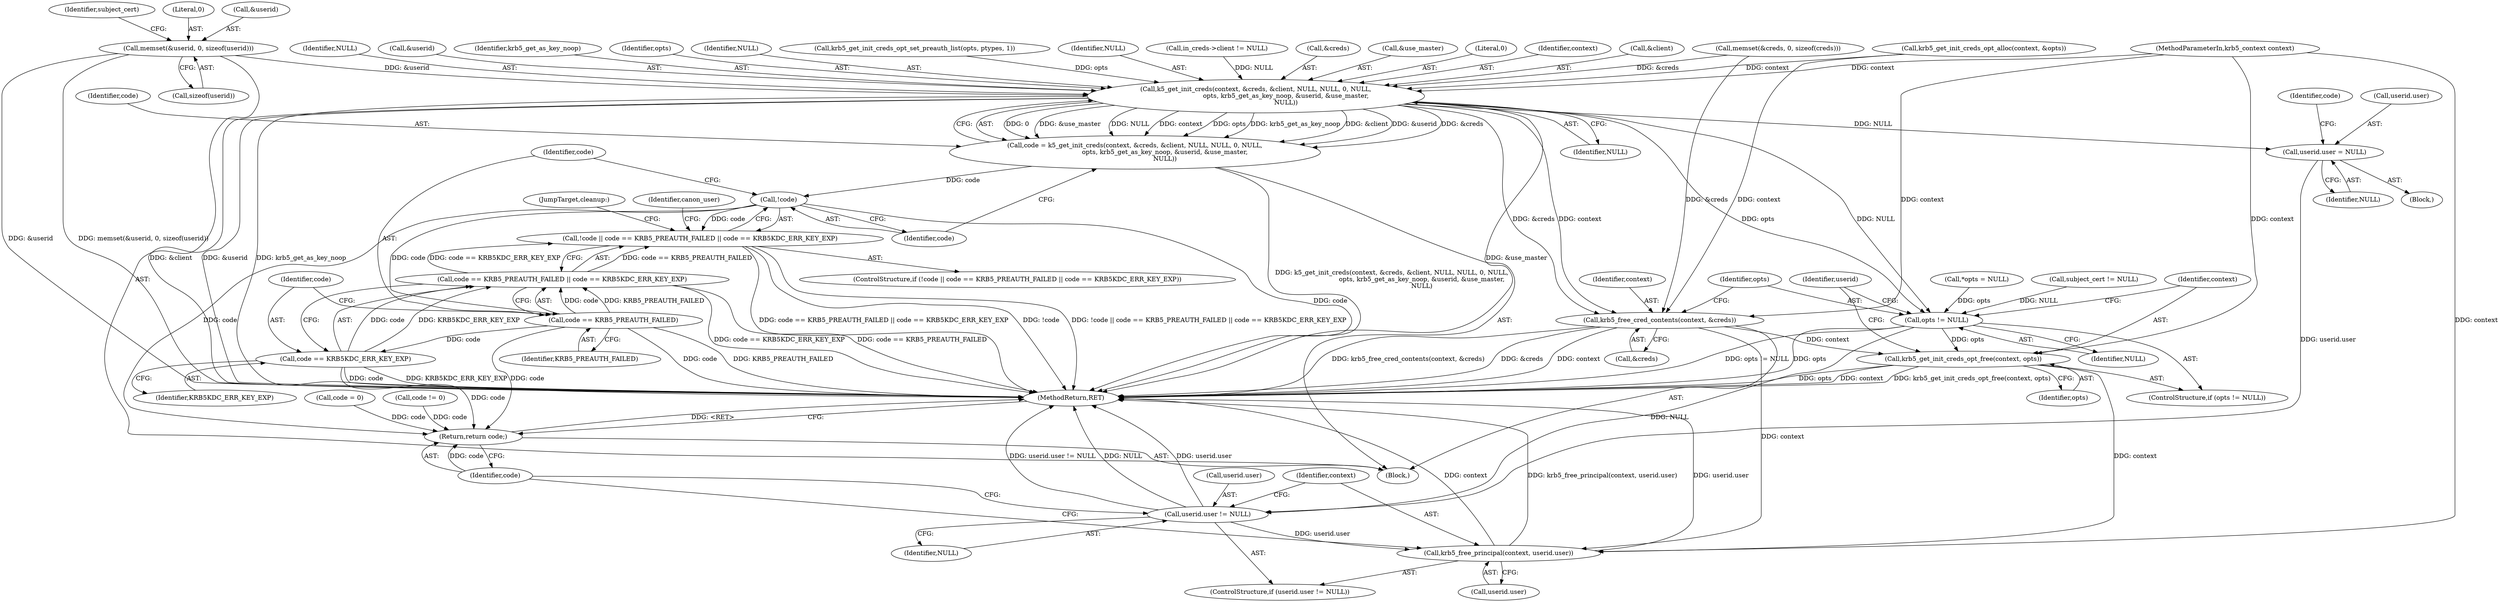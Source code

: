 digraph "0_krb5_5e6d1796106df8ba6bc1973ee0917c170d929086_0@API" {
"1000181" [label="(Call,memset(&userid, 0, sizeof(userid)))"];
"1000282" [label="(Call,k5_get_init_creds(context, &creds, &client, NULL, NULL, 0, NULL,\n                              opts, krb5_get_as_key_noop, &userid, &use_master,\n                              NULL))"];
"1000280" [label="(Call,code = k5_get_init_creds(context, &creds, &client, NULL, NULL, 0, NULL,\n                              opts, krb5_get_as_key_noop, &userid, &use_master,\n                              NULL))"];
"1000301" [label="(Call,!code)"];
"1000300" [label="(Call,!code || code == KRB5_PREAUTH_FAILED || code == KRB5KDC_ERR_KEY_EXP)"];
"1000304" [label="(Call,code == KRB5_PREAUTH_FAILED)"];
"1000303" [label="(Call,code == KRB5_PREAUTH_FAILED || code == KRB5KDC_ERR_KEY_EXP)"];
"1000307" [label="(Call,code == KRB5KDC_ERR_KEY_EXP)"];
"1000348" [label="(Return,return code;)"];
"1000317" [label="(Call,userid.user = NULL)"];
"1000338" [label="(Call,userid.user != NULL)"];
"1000343" [label="(Call,krb5_free_principal(context, userid.user))"];
"1000326" [label="(Call,krb5_free_cred_contents(context, &creds))"];
"1000334" [label="(Call,krb5_get_init_creds_opt_free(context, opts))"];
"1000331" [label="(Call,opts != NULL)"];
"1000290" [label="(Literal,0)"];
"1000309" [label="(Identifier,KRB5KDC_ERR_KEY_EXP)"];
"1000283" [label="(Identifier,context)"];
"1000339" [label="(Call,userid.user)"];
"1000300" [label="(Call,!code || code == KRB5_PREAUTH_FAILED || code == KRB5KDC_ERR_KEY_EXP)"];
"1000302" [label="(Identifier,code)"];
"1000286" [label="(Call,&client)"];
"1000327" [label="(Identifier,context)"];
"1000344" [label="(Identifier,context)"];
"1000333" [label="(Identifier,NULL)"];
"1000332" [label="(Identifier,opts)"];
"1000185" [label="(Call,sizeof(userid))"];
"1000326" [label="(Call,krb5_free_cred_contents(context, &creds))"];
"1000317" [label="(Call,userid.user = NULL)"];
"1000322" [label="(Call,code = 0)"];
"1000345" [label="(Call,userid.user)"];
"1000348" [label="(Return,return code;)"];
"1000189" [label="(Identifier,subject_cert)"];
"1000334" [label="(Call,krb5_get_init_creds_opt_free(context, opts))"];
"1000335" [label="(Identifier,context)"];
"1000340" [label="(Identifier,userid)"];
"1000350" [label="(MethodReturn,RET)"];
"1000303" [label="(Call,code == KRB5_PREAUTH_FAILED || code == KRB5KDC_ERR_KEY_EXP)"];
"1000330" [label="(ControlStructure,if (opts != NULL))"];
"1000304" [label="(Call,code == KRB5_PREAUTH_FAILED)"];
"1000282" [label="(Call,k5_get_init_creds(context, &creds, &client, NULL, NULL, 0, NULL,\n                              opts, krb5_get_as_key_noop, &userid, &use_master,\n                              NULL))"];
"1000342" [label="(Identifier,NULL)"];
"1000284" [label="(Call,&creds)"];
"1000296" [label="(Call,&use_master)"];
"1000199" [label="(Call,krb5_get_init_creds_opt_alloc(context, &opts))"];
"1000175" [label="(Call,memset(&creds, 0, sizeof(creds)))"];
"1000338" [label="(Call,userid.user != NULL)"];
"1000306" [label="(Identifier,KRB5_PREAUTH_FAILED)"];
"1000305" [label="(Identifier,code)"];
"1000204" [label="(Call,code != 0)"];
"1000318" [label="(Call,userid.user)"];
"1000288" [label="(Identifier,NULL)"];
"1000181" [label="(Call,memset(&userid, 0, sizeof(userid)))"];
"1000331" [label="(Call,opts != NULL)"];
"1000299" [label="(ControlStructure,if (!code || code == KRB5_PREAUTH_FAILED || code == KRB5KDC_ERR_KEY_EXP))"];
"1000294" [label="(Call,&userid)"];
"1000293" [label="(Identifier,krb5_get_as_key_noop)"];
"1000325" [label="(JumpTarget,cleanup:)"];
"1000321" [label="(Identifier,NULL)"];
"1000292" [label="(Identifier,opts)"];
"1000184" [label="(Literal,0)"];
"1000281" [label="(Identifier,code)"];
"1000343" [label="(Call,krb5_free_principal(context, userid.user))"];
"1000117" [label="(Call,*opts = NULL)"];
"1000289" [label="(Identifier,NULL)"];
"1000223" [label="(Call,krb5_get_init_creds_opt_set_preauth_list(opts, ptypes, 1))"];
"1000308" [label="(Identifier,code)"];
"1000188" [label="(Call,subject_cert != NULL)"];
"1000307" [label="(Call,code == KRB5KDC_ERR_KEY_EXP)"];
"1000106" [label="(Block,)"];
"1000328" [label="(Call,&creds)"];
"1000301" [label="(Call,!code)"];
"1000349" [label="(Identifier,code)"];
"1000298" [label="(Identifier,NULL)"];
"1000337" [label="(ControlStructure,if (userid.user != NULL))"];
"1000323" [label="(Identifier,code)"];
"1000291" [label="(Identifier,NULL)"];
"1000280" [label="(Call,code = k5_get_init_creds(context, &creds, &client, NULL, NULL, 0, NULL,\n                              opts, krb5_get_as_key_noop, &userid, &use_master,\n                              NULL))"];
"1000310" [label="(Block,)"];
"1000313" [label="(Identifier,canon_user)"];
"1000228" [label="(Call,in_creds->client != NULL)"];
"1000102" [label="(MethodParameterIn,krb5_context context)"];
"1000336" [label="(Identifier,opts)"];
"1000182" [label="(Call,&userid)"];
"1000181" -> "1000106"  [label="AST: "];
"1000181" -> "1000185"  [label="CFG: "];
"1000182" -> "1000181"  [label="AST: "];
"1000184" -> "1000181"  [label="AST: "];
"1000185" -> "1000181"  [label="AST: "];
"1000189" -> "1000181"  [label="CFG: "];
"1000181" -> "1000350"  [label="DDG: &userid"];
"1000181" -> "1000350"  [label="DDG: memset(&userid, 0, sizeof(userid))"];
"1000181" -> "1000282"  [label="DDG: &userid"];
"1000282" -> "1000280"  [label="AST: "];
"1000282" -> "1000298"  [label="CFG: "];
"1000283" -> "1000282"  [label="AST: "];
"1000284" -> "1000282"  [label="AST: "];
"1000286" -> "1000282"  [label="AST: "];
"1000288" -> "1000282"  [label="AST: "];
"1000289" -> "1000282"  [label="AST: "];
"1000290" -> "1000282"  [label="AST: "];
"1000291" -> "1000282"  [label="AST: "];
"1000292" -> "1000282"  [label="AST: "];
"1000293" -> "1000282"  [label="AST: "];
"1000294" -> "1000282"  [label="AST: "];
"1000296" -> "1000282"  [label="AST: "];
"1000298" -> "1000282"  [label="AST: "];
"1000280" -> "1000282"  [label="CFG: "];
"1000282" -> "1000350"  [label="DDG: &client"];
"1000282" -> "1000350"  [label="DDG: &userid"];
"1000282" -> "1000350"  [label="DDG: krb5_get_as_key_noop"];
"1000282" -> "1000350"  [label="DDG: &use_master"];
"1000282" -> "1000280"  [label="DDG: 0"];
"1000282" -> "1000280"  [label="DDG: &use_master"];
"1000282" -> "1000280"  [label="DDG: NULL"];
"1000282" -> "1000280"  [label="DDG: context"];
"1000282" -> "1000280"  [label="DDG: opts"];
"1000282" -> "1000280"  [label="DDG: krb5_get_as_key_noop"];
"1000282" -> "1000280"  [label="DDG: &client"];
"1000282" -> "1000280"  [label="DDG: &userid"];
"1000282" -> "1000280"  [label="DDG: &creds"];
"1000199" -> "1000282"  [label="DDG: context"];
"1000102" -> "1000282"  [label="DDG: context"];
"1000175" -> "1000282"  [label="DDG: &creds"];
"1000228" -> "1000282"  [label="DDG: NULL"];
"1000223" -> "1000282"  [label="DDG: opts"];
"1000282" -> "1000317"  [label="DDG: NULL"];
"1000282" -> "1000326"  [label="DDG: context"];
"1000282" -> "1000326"  [label="DDG: &creds"];
"1000282" -> "1000331"  [label="DDG: opts"];
"1000282" -> "1000331"  [label="DDG: NULL"];
"1000280" -> "1000106"  [label="AST: "];
"1000281" -> "1000280"  [label="AST: "];
"1000302" -> "1000280"  [label="CFG: "];
"1000280" -> "1000350"  [label="DDG: k5_get_init_creds(context, &creds, &client, NULL, NULL, 0, NULL,\n                              opts, krb5_get_as_key_noop, &userid, &use_master,\n                              NULL)"];
"1000280" -> "1000301"  [label="DDG: code"];
"1000301" -> "1000300"  [label="AST: "];
"1000301" -> "1000302"  [label="CFG: "];
"1000302" -> "1000301"  [label="AST: "];
"1000305" -> "1000301"  [label="CFG: "];
"1000300" -> "1000301"  [label="CFG: "];
"1000301" -> "1000350"  [label="DDG: code"];
"1000301" -> "1000300"  [label="DDG: code"];
"1000301" -> "1000304"  [label="DDG: code"];
"1000301" -> "1000348"  [label="DDG: code"];
"1000300" -> "1000299"  [label="AST: "];
"1000300" -> "1000303"  [label="CFG: "];
"1000303" -> "1000300"  [label="AST: "];
"1000313" -> "1000300"  [label="CFG: "];
"1000325" -> "1000300"  [label="CFG: "];
"1000300" -> "1000350"  [label="DDG: code == KRB5_PREAUTH_FAILED || code == KRB5KDC_ERR_KEY_EXP"];
"1000300" -> "1000350"  [label="DDG: !code"];
"1000300" -> "1000350"  [label="DDG: !code || code == KRB5_PREAUTH_FAILED || code == KRB5KDC_ERR_KEY_EXP"];
"1000303" -> "1000300"  [label="DDG: code == KRB5_PREAUTH_FAILED"];
"1000303" -> "1000300"  [label="DDG: code == KRB5KDC_ERR_KEY_EXP"];
"1000304" -> "1000303"  [label="AST: "];
"1000304" -> "1000306"  [label="CFG: "];
"1000305" -> "1000304"  [label="AST: "];
"1000306" -> "1000304"  [label="AST: "];
"1000308" -> "1000304"  [label="CFG: "];
"1000303" -> "1000304"  [label="CFG: "];
"1000304" -> "1000350"  [label="DDG: code"];
"1000304" -> "1000350"  [label="DDG: KRB5_PREAUTH_FAILED"];
"1000304" -> "1000303"  [label="DDG: code"];
"1000304" -> "1000303"  [label="DDG: KRB5_PREAUTH_FAILED"];
"1000304" -> "1000307"  [label="DDG: code"];
"1000304" -> "1000348"  [label="DDG: code"];
"1000303" -> "1000307"  [label="CFG: "];
"1000307" -> "1000303"  [label="AST: "];
"1000303" -> "1000350"  [label="DDG: code == KRB5_PREAUTH_FAILED"];
"1000303" -> "1000350"  [label="DDG: code == KRB5KDC_ERR_KEY_EXP"];
"1000307" -> "1000303"  [label="DDG: code"];
"1000307" -> "1000303"  [label="DDG: KRB5KDC_ERR_KEY_EXP"];
"1000307" -> "1000309"  [label="CFG: "];
"1000308" -> "1000307"  [label="AST: "];
"1000309" -> "1000307"  [label="AST: "];
"1000307" -> "1000350"  [label="DDG: KRB5KDC_ERR_KEY_EXP"];
"1000307" -> "1000350"  [label="DDG: code"];
"1000307" -> "1000348"  [label="DDG: code"];
"1000348" -> "1000106"  [label="AST: "];
"1000348" -> "1000349"  [label="CFG: "];
"1000349" -> "1000348"  [label="AST: "];
"1000350" -> "1000348"  [label="CFG: "];
"1000348" -> "1000350"  [label="DDG: <RET>"];
"1000349" -> "1000348"  [label="DDG: code"];
"1000322" -> "1000348"  [label="DDG: code"];
"1000204" -> "1000348"  [label="DDG: code"];
"1000317" -> "1000310"  [label="AST: "];
"1000317" -> "1000321"  [label="CFG: "];
"1000318" -> "1000317"  [label="AST: "];
"1000321" -> "1000317"  [label="AST: "];
"1000323" -> "1000317"  [label="CFG: "];
"1000317" -> "1000338"  [label="DDG: userid.user"];
"1000338" -> "1000337"  [label="AST: "];
"1000338" -> "1000342"  [label="CFG: "];
"1000339" -> "1000338"  [label="AST: "];
"1000342" -> "1000338"  [label="AST: "];
"1000344" -> "1000338"  [label="CFG: "];
"1000349" -> "1000338"  [label="CFG: "];
"1000338" -> "1000350"  [label="DDG: userid.user"];
"1000338" -> "1000350"  [label="DDG: userid.user != NULL"];
"1000338" -> "1000350"  [label="DDG: NULL"];
"1000331" -> "1000338"  [label="DDG: NULL"];
"1000338" -> "1000343"  [label="DDG: userid.user"];
"1000343" -> "1000337"  [label="AST: "];
"1000343" -> "1000345"  [label="CFG: "];
"1000344" -> "1000343"  [label="AST: "];
"1000345" -> "1000343"  [label="AST: "];
"1000349" -> "1000343"  [label="CFG: "];
"1000343" -> "1000350"  [label="DDG: context"];
"1000343" -> "1000350"  [label="DDG: krb5_free_principal(context, userid.user)"];
"1000343" -> "1000350"  [label="DDG: userid.user"];
"1000326" -> "1000343"  [label="DDG: context"];
"1000334" -> "1000343"  [label="DDG: context"];
"1000102" -> "1000343"  [label="DDG: context"];
"1000326" -> "1000106"  [label="AST: "];
"1000326" -> "1000328"  [label="CFG: "];
"1000327" -> "1000326"  [label="AST: "];
"1000328" -> "1000326"  [label="AST: "];
"1000332" -> "1000326"  [label="CFG: "];
"1000326" -> "1000350"  [label="DDG: krb5_free_cred_contents(context, &creds)"];
"1000326" -> "1000350"  [label="DDG: &creds"];
"1000326" -> "1000350"  [label="DDG: context"];
"1000199" -> "1000326"  [label="DDG: context"];
"1000102" -> "1000326"  [label="DDG: context"];
"1000175" -> "1000326"  [label="DDG: &creds"];
"1000326" -> "1000334"  [label="DDG: context"];
"1000334" -> "1000330"  [label="AST: "];
"1000334" -> "1000336"  [label="CFG: "];
"1000335" -> "1000334"  [label="AST: "];
"1000336" -> "1000334"  [label="AST: "];
"1000340" -> "1000334"  [label="CFG: "];
"1000334" -> "1000350"  [label="DDG: krb5_get_init_creds_opt_free(context, opts)"];
"1000334" -> "1000350"  [label="DDG: opts"];
"1000334" -> "1000350"  [label="DDG: context"];
"1000102" -> "1000334"  [label="DDG: context"];
"1000331" -> "1000334"  [label="DDG: opts"];
"1000331" -> "1000330"  [label="AST: "];
"1000331" -> "1000333"  [label="CFG: "];
"1000332" -> "1000331"  [label="AST: "];
"1000333" -> "1000331"  [label="AST: "];
"1000335" -> "1000331"  [label="CFG: "];
"1000340" -> "1000331"  [label="CFG: "];
"1000331" -> "1000350"  [label="DDG: opts != NULL"];
"1000331" -> "1000350"  [label="DDG: opts"];
"1000117" -> "1000331"  [label="DDG: opts"];
"1000188" -> "1000331"  [label="DDG: NULL"];
}
